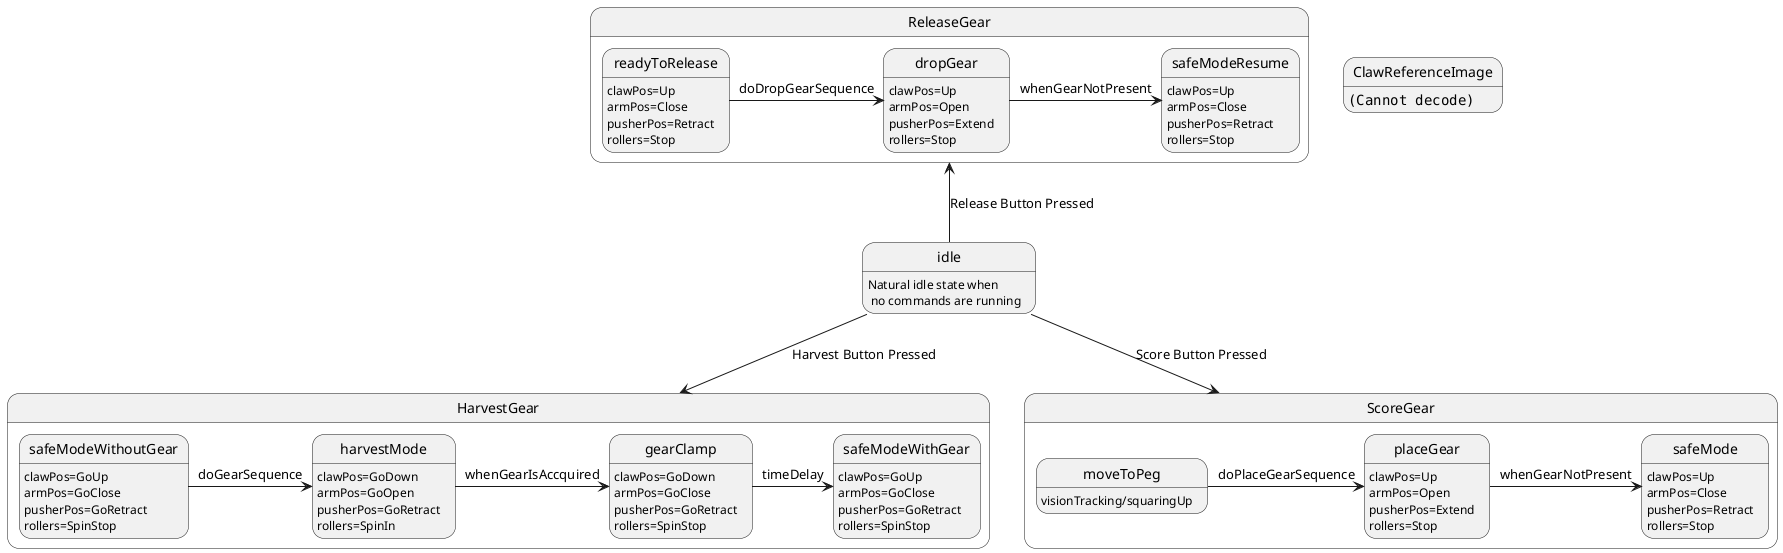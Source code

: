 @startuml

''''' states
ClawReferenceImage: <img:/Claw20170121_resized.JPG>
idle : Natural idle state when\n no commands are running

state HarvestGear {

	safeModeWithoutGear : clawPos=GoUp
	safeModeWithoutGear : armPos=GoClose
	safeModeWithoutGear : pusherPos=GoRetract
	safeModeWithoutGear : rollers=SpinStop
	
	harvestMode : clawPos=GoDown
	harvestMode : armPos=GoOpen
	harvestMode : pusherPos=GoRetract
	harvestMode : rollers=SpinIn
	
	gearClamp : clawPos=GoDown
	gearClamp : armPos=GoClose
	gearClamp : pusherPos=GoRetract
	gearClamp : rollers=SpinStop
	
	safeModeWithGear : clawPos=GoUp
	safeModeWithGear : armPos=GoClose
	safeModeWithGear : pusherPos=GoRetract
	safeModeWithGear : rollers=SpinStop

}

state ScoreGear {

	moveToPeg : visionTracking/squaringUp
	
	placeGear : clawPos=Up
	placeGear : armPos=Open
	placeGear : pusherPos=Extend
	placeGear : rollers=Stop
	
	safeMode : clawPos=Up
	safeMode : armPos=Close
	safeMode : pusherPos=Retract
	safeMode : rollers=Stop

}

state ReleaseGear {

	readyToRelease : clawPos=Up
	readyToRelease : armPos=Close
	readyToRelease : pusherPos=Retract
	readyToRelease : rollers=Stop

	dropGear : clawPos=Up
	dropGear : armPos=Open
	dropGear : pusherPos=Extend
	dropGear : rollers=Stop

	safeModeResume : clawPos=Up
	safeModeResume : armPos=Close
	safeModeResume : pusherPos=Retract
	safeModeResume : rollers=Stop

}

''''' transitions

idle --> ScoreGear: Score Button Pressed
idle --> HarvestGear: Harvest Button Pressed 
idle -up-> ReleaseGear: Release Button Pressed

safeModeWithoutGear -right-> harvestMode: doGearSequence

harvestMode -right-> gearClamp: whenGearIsAccquired

gearClamp -right-> safeModeWithGear: timeDelay

moveToPeg -right-> placeGear: doPlaceGearSequence

placeGear -right-> safeMode: whenGearNotPresent

readyToRelease -right-> dropGear: doDropGearSequence

dropGear -right-> safeModeResume: whenGearNotPresent

@enduml